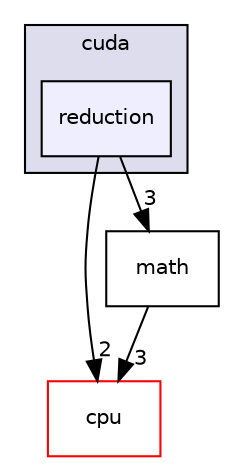 digraph "onnxruntime/onnxruntime/core/providers/cuda/reduction" {
  compound=true
  node [ fontsize="10", fontname="Helvetica"];
  edge [ labelfontsize="10", labelfontname="Helvetica"];
  subgraph clusterdir_893aee19ddfc3e61cc87531e2d88f525 {
    graph [ bgcolor="#ddddee", pencolor="black", label="cuda" fontname="Helvetica", fontsize="10", URL="dir_893aee19ddfc3e61cc87531e2d88f525.html"]
  dir_fea8c44e51ba1f8eecb2f1ab4a3c29c8 [shape=box, label="reduction", style="filled", fillcolor="#eeeeff", pencolor="black", URL="dir_fea8c44e51ba1f8eecb2f1ab4a3c29c8.html"];
  }
  dir_3683cb2698e6daed4ebbd4c1d451f237 [shape=box label="cpu" fillcolor="white" style="filled" color="red" URL="dir_3683cb2698e6daed4ebbd4c1d451f237.html"];
  dir_609afc67b08be54db96cf2542a798d92 [shape=box label="math" URL="dir_609afc67b08be54db96cf2542a798d92.html"];
  dir_fea8c44e51ba1f8eecb2f1ab4a3c29c8->dir_3683cb2698e6daed4ebbd4c1d451f237 [headlabel="2", labeldistance=1.5 headhref="dir_000060_000033.html"];
  dir_fea8c44e51ba1f8eecb2f1ab4a3c29c8->dir_609afc67b08be54db96cf2542a798d92 [headlabel="3", labeldistance=1.5 headhref="dir_000060_000051.html"];
  dir_609afc67b08be54db96cf2542a798d92->dir_3683cb2698e6daed4ebbd4c1d451f237 [headlabel="3", labeldistance=1.5 headhref="dir_000051_000033.html"];
}

